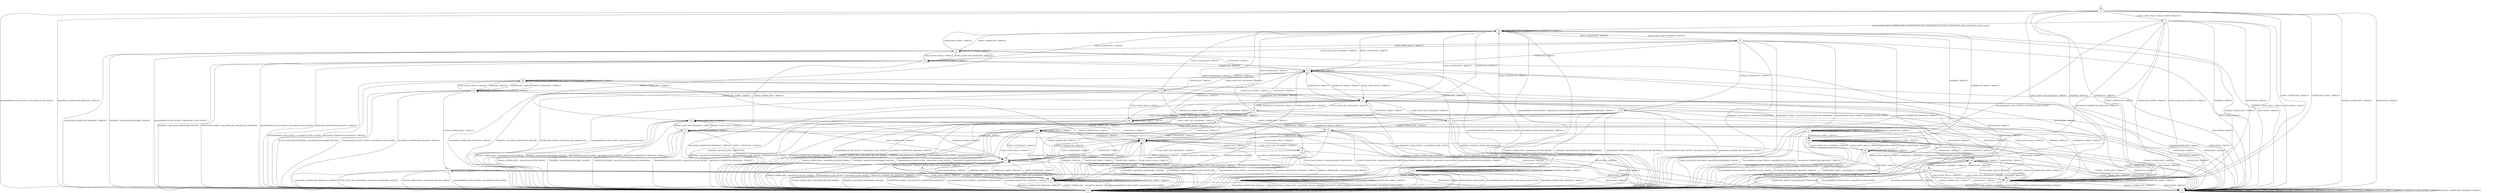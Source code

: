 digraph h3 {
s0 [label="s0"];
s1 [label="s1"];
s2 [label="s2"];
s3 [label="s3"];
s4 [label="s4"];
s5 [label="s5"];
s6 [label="s6"];
s7 [label="s7"];
s25 [label="s25"];
s26 [label="s26"];
s8 [label="s8"];
s9 [label="s9"];
s10 [label="s10"];
s11 [label="s11"];
s27 [label="s27"];
s28 [label="s28"];
s29 [label="s29"];
s12 [label="s12"];
s13 [label="s13"];
s14 [label="s14"];
s15 [label="s15"];
s16 [label="s16"];
s22 [label="s22"];
s30 [label="s30"];
s31 [label="s31"];
s32 [label="s32"];
s17 [label="s17"];
s18 [label="s18"];
s19 [label="s19"];
s20 [label="s20"];
s23 [label="s23"];
s33 [label="s33"];
s34 [label="s34"];
s21 [label="s21"];
s24 [label="s24"];
s35 [label="s35"];
s0 -> s1 [label="ECDH_CLIENT_HELLO / HELLO_VERIFY_REQUEST+"];
s0 -> s2 [label="ECDH_CLIENT_KEY_EXCHANGE / TIMEOUT"];
s0 -> s3 [label="CHANGE_CIPHER_SPEC / TIMEOUT"];
s0 -> s2 [label="FINISHED / TIMEOUT"];
s0 -> s3 [label="APPLICATION / TIMEOUT"];
s0 -> s2 [label="CERTIFICATE / TIMEOUT"];
s0 -> s2 [label="EMPTY_CERTIFICATE / TIMEOUT"];
s0 -> s2 [label="CERTIFICATE_VERIFY / TIMEOUT"];
s0 -> s4 [label="Alert(WARNING,CLOSE_NOTIFY) / Alert(FATAL,CLOSE_NOTIFY)"];
s0 -> s4 [label="Alert(FATAL,UNEXPECTED_MESSAGE) / TIMEOUT"];
s1 -> s5 [label="ECDH_CLIENT_HELLO / SERVER_HELLO,CERTIFICATE,ECDHE_SERVER_KEY_EXCHANGE,CERTIFICATE_REQUEST,SERVER_HELLO_DONE"];
s1 -> s2 [label="ECDH_CLIENT_KEY_EXCHANGE / TIMEOUT"];
s1 -> s3 [label="CHANGE_CIPHER_SPEC / TIMEOUT"];
s1 -> s2 [label="FINISHED / TIMEOUT"];
s1 -> s3 [label="APPLICATION / TIMEOUT"];
s1 -> s2 [label="CERTIFICATE / TIMEOUT"];
s1 -> s2 [label="EMPTY_CERTIFICATE / TIMEOUT"];
s1 -> s2 [label="CERTIFICATE_VERIFY / TIMEOUT"];
s1 -> s4 [label="Alert(WARNING,CLOSE_NOTIFY) / Alert(FATAL,CLOSE_NOTIFY)"];
s1 -> s4 [label="Alert(FATAL,UNEXPECTED_MESSAGE) / TIMEOUT"];
s2 -> s2 [label="ECDH_CLIENT_HELLO / TIMEOUT"];
s2 -> s2 [label="ECDH_CLIENT_KEY_EXCHANGE / TIMEOUT"];
s2 -> s3 [label="CHANGE_CIPHER_SPEC / TIMEOUT"];
s2 -> s2 [label="FINISHED / TIMEOUT"];
s2 -> s3 [label="APPLICATION / TIMEOUT"];
s2 -> s2 [label="CERTIFICATE / TIMEOUT"];
s2 -> s2 [label="EMPTY_CERTIFICATE / TIMEOUT"];
s2 -> s2 [label="CERTIFICATE_VERIFY / TIMEOUT"];
s2 -> s4 [label="Alert(WARNING,CLOSE_NOTIFY) / Alert(FATAL,CLOSE_NOTIFY)"];
s2 -> s4 [label="Alert(FATAL,UNEXPECTED_MESSAGE) / TIMEOUT"];
s3 -> s3 [label="ECDH_CLIENT_HELLO / TIMEOUT"];
s3 -> s3 [label="ECDH_CLIENT_KEY_EXCHANGE / TIMEOUT"];
s3 -> s3 [label="CHANGE_CIPHER_SPEC / TIMEOUT"];
s3 -> s3 [label="FINISHED / TIMEOUT"];
s3 -> s3 [label="APPLICATION / TIMEOUT"];
s3 -> s3 [label="CERTIFICATE / TIMEOUT"];
s3 -> s3 [label="EMPTY_CERTIFICATE / TIMEOUT"];
s3 -> s3 [label="CERTIFICATE_VERIFY / TIMEOUT"];
s3 -> s3 [label="Alert(WARNING,CLOSE_NOTIFY) / TIMEOUT"];
s3 -> s3 [label="Alert(FATAL,UNEXPECTED_MESSAGE) / TIMEOUT"];
s4 -> s4 [label="ECDH_CLIENT_HELLO / SOCKET_CLOSED"];
s4 -> s4 [label="ECDH_CLIENT_KEY_EXCHANGE / SOCKET_CLOSED"];
s4 -> s4 [label="CHANGE_CIPHER_SPEC / SOCKET_CLOSED"];
s4 -> s4 [label="FINISHED / SOCKET_CLOSED"];
s4 -> s4 [label="APPLICATION / SOCKET_CLOSED"];
s4 -> s4 [label="CERTIFICATE / SOCKET_CLOSED"];
s4 -> s4 [label="EMPTY_CERTIFICATE / SOCKET_CLOSED"];
s4 -> s4 [label="CERTIFICATE_VERIFY / SOCKET_CLOSED"];
s4 -> s4 [label="Alert(WARNING,CLOSE_NOTIFY) / SOCKET_CLOSED"];
s4 -> s4 [label="Alert(FATAL,UNEXPECTED_MESSAGE) / SOCKET_CLOSED"];
s5 -> s5 [label="ECDH_CLIENT_HELLO / TIMEOUT"];
s5 -> s6 [label="ECDH_CLIENT_KEY_EXCHANGE / TIMEOUT"];
s5 -> s3 [label="CHANGE_CIPHER_SPEC / TIMEOUT"];
s5 -> s7 [label="FINISHED / TIMEOUT"];
s5 -> s3 [label="APPLICATION / TIMEOUT"];
s5 -> s25 [label="CERTIFICATE / TIMEOUT"];
s5 -> s5 [label="EMPTY_CERTIFICATE / TIMEOUT"];
s5 -> s26 [label="CERTIFICATE_VERIFY / TIMEOUT"];
s5 -> s4 [label="Alert(WARNING,CLOSE_NOTIFY) / Alert(FATAL,CLOSE_NOTIFY)"];
s5 -> s4 [label="Alert(FATAL,UNEXPECTED_MESSAGE) / TIMEOUT"];
s6 -> s8 [label="ECDH_CLIENT_HELLO / TIMEOUT"];
s6 -> s9 [label="ECDH_CLIENT_KEY_EXCHANGE / TIMEOUT"];
s6 -> s10 [label="CHANGE_CIPHER_SPEC / TIMEOUT"];
s6 -> s4 [label="FINISHED / Alert(FATAL,NO_CERTIFICATE_RESERVED)"];
s6 -> s3 [label="APPLICATION / TIMEOUT"];
s6 -> s11 [label="CERTIFICATE / TIMEOUT"];
s6 -> s5 [label="EMPTY_CERTIFICATE / TIMEOUT"];
s6 -> s4 [label="CERTIFICATE_VERIFY / Alert(FATAL,NO_CERTIFICATE_RESERVED)"];
s6 -> s4 [label="Alert(WARNING,CLOSE_NOTIFY) / Alert(FATAL,CLOSE_NOTIFY)"];
s6 -> s4 [label="Alert(FATAL,UNEXPECTED_MESSAGE) / TIMEOUT"];
s7 -> s7 [label="ECDH_CLIENT_HELLO / TIMEOUT"];
s7 -> s4 [label="ECDH_CLIENT_KEY_EXCHANGE / Alert(FATAL,HANDSHAKE_FAILURE)"];
s7 -> s3 [label="CHANGE_CIPHER_SPEC / TIMEOUT"];
s7 -> s7 [label="FINISHED / TIMEOUT"];
s7 -> s3 [label="APPLICATION / TIMEOUT"];
s7 -> s7 [label="CERTIFICATE / TIMEOUT"];
s7 -> s7 [label="EMPTY_CERTIFICATE / TIMEOUT"];
s7 -> s26 [label="CERTIFICATE_VERIFY / TIMEOUT"];
s7 -> s4 [label="Alert(WARNING,CLOSE_NOTIFY) / Alert(FATAL,CLOSE_NOTIFY)"];
s7 -> s4 [label="Alert(FATAL,UNEXPECTED_MESSAGE) / TIMEOUT"];
s25 -> s2 [label="ECDH_CLIENT_HELLO / TIMEOUT"];
s25 -> s27 [label="ECDH_CLIENT_KEY_EXCHANGE / TIMEOUT"];
s25 -> s3 [label="CHANGE_CIPHER_SPEC / TIMEOUT"];
s25 -> s2 [label="FINISHED / TIMEOUT"];
s25 -> s3 [label="APPLICATION / TIMEOUT"];
s25 -> s11 [label="CERTIFICATE / TIMEOUT"];
s25 -> s5 [label="EMPTY_CERTIFICATE / TIMEOUT"];
s25 -> s2 [label="CERTIFICATE_VERIFY / TIMEOUT"];
s25 -> s4 [label="Alert(WARNING,CLOSE_NOTIFY) / Alert(FATAL,CLOSE_NOTIFY)"];
s25 -> s4 [label="Alert(FATAL,UNEXPECTED_MESSAGE) / TIMEOUT"];
s26 -> s26 [label="ECDH_CLIENT_HELLO / TIMEOUT"];
s26 -> s28 [label="ECDH_CLIENT_KEY_EXCHANGE / TIMEOUT"];
s26 -> s3 [label="CHANGE_CIPHER_SPEC / TIMEOUT"];
s26 -> s26 [label="FINISHED / TIMEOUT"];
s26 -> s3 [label="APPLICATION / TIMEOUT"];
s26 -> s29 [label="CERTIFICATE / TIMEOUT"];
s26 -> s26 [label="EMPTY_CERTIFICATE / TIMEOUT"];
s26 -> s26 [label="CERTIFICATE_VERIFY / TIMEOUT"];
s26 -> s4 [label="Alert(WARNING,CLOSE_NOTIFY) / Alert(FATAL,CLOSE_NOTIFY)"];
s26 -> s4 [label="Alert(FATAL,UNEXPECTED_MESSAGE) / TIMEOUT"];
s8 -> s8 [label="ECDH_CLIENT_HELLO / TIMEOUT"];
s8 -> s9 [label="ECDH_CLIENT_KEY_EXCHANGE / TIMEOUT"];
s8 -> s12 [label="CHANGE_CIPHER_SPEC / TIMEOUT"];
s8 -> s4 [label="FINISHED / Alert(FATAL,HANDSHAKE_FAILURE)"];
s8 -> s3 [label="APPLICATION / TIMEOUT"];
s8 -> s11 [label="CERTIFICATE / TIMEOUT"];
s8 -> s5 [label="EMPTY_CERTIFICATE / TIMEOUT"];
s8 -> s5 [label="CERTIFICATE_VERIFY / TIMEOUT"];
s8 -> s4 [label="Alert(WARNING,CLOSE_NOTIFY) / Alert(FATAL,CLOSE_NOTIFY)"];
s8 -> s4 [label="Alert(FATAL,UNEXPECTED_MESSAGE) / TIMEOUT"];
s9 -> s8 [label="ECDH_CLIENT_HELLO / TIMEOUT"];
s9 -> s9 [label="ECDH_CLIENT_KEY_EXCHANGE / TIMEOUT"];
s9 -> s13 [label="CHANGE_CIPHER_SPEC / TIMEOUT"];
s9 -> s4 [label="FINISHED / Alert(FATAL,HANDSHAKE_FAILURE)"];
s9 -> s3 [label="APPLICATION / TIMEOUT"];
s9 -> s11 [label="CERTIFICATE / TIMEOUT"];
s9 -> s5 [label="EMPTY_CERTIFICATE / TIMEOUT"];
s9 -> s4 [label="CERTIFICATE_VERIFY / Alert(FATAL,NO_CERTIFICATE_RESERVED)"];
s9 -> s4 [label="Alert(WARNING,CLOSE_NOTIFY) / Alert(FATAL,CLOSE_NOTIFY)"];
s9 -> s4 [label="Alert(FATAL,UNEXPECTED_MESSAGE) / TIMEOUT"];
s10 -> s12 [label="ECDH_CLIENT_HELLO / TIMEOUT"];
s10 -> s13 [label="ECDH_CLIENT_KEY_EXCHANGE / TIMEOUT"];
s10 -> s4 [label="CHANGE_CIPHER_SPEC / Alert(FATAL,DECODE_ERROR)"];
s10 -> s4 [label="FINISHED / Alert(FATAL,NO_CERTIFICATE_RESERVED)"];
s10 -> s3 [label="APPLICATION / TIMEOUT"];
s10 -> s14 [label="CERTIFICATE / TIMEOUT"];
s10 -> s15 [label="EMPTY_CERTIFICATE / TIMEOUT"];
s10 -> s4 [label="CERTIFICATE_VERIFY / Alert(FATAL,NO_CERTIFICATE_RESERVED)"];
s10 -> s4 [label="Alert(WARNING,CLOSE_NOTIFY) / Alert(FATAL,CLOSE_NOTIFY)"];
s10 -> s4 [label="Alert(FATAL,UNEXPECTED_MESSAGE) / TIMEOUT"];
s11 -> s25 [label="ECDH_CLIENT_HELLO / TIMEOUT"];
s11 -> s16 [label="ECDH_CLIENT_KEY_EXCHANGE / TIMEOUT"];
s11 -> s14 [label="CHANGE_CIPHER_SPEC / TIMEOUT"];
s11 -> s22 [label="FINISHED / TIMEOUT"];
s11 -> s3 [label="APPLICATION / TIMEOUT"];
s11 -> s11 [label="CERTIFICATE / TIMEOUT"];
s11 -> s5 [label="EMPTY_CERTIFICATE / TIMEOUT"];
s11 -> s25 [label="CERTIFICATE_VERIFY / TIMEOUT"];
s11 -> s4 [label="Alert(WARNING,CLOSE_NOTIFY) / Alert(FATAL,CLOSE_NOTIFY)"];
s11 -> s4 [label="Alert(FATAL,UNEXPECTED_MESSAGE) / TIMEOUT"];
s27 -> s20 [label="ECDH_CLIENT_HELLO / TIMEOUT"];
s27 -> s25 [label="ECDH_CLIENT_KEY_EXCHANGE / TIMEOUT"];
s27 -> s30 [label="CHANGE_CIPHER_SPEC / TIMEOUT"];
s27 -> s4 [label="FINISHED / Alert(FATAL,BAD_CERTIFICATE)"];
s27 -> s3 [label="APPLICATION / TIMEOUT"];
s27 -> s11 [label="CERTIFICATE / TIMEOUT"];
s27 -> s5 [label="EMPTY_CERTIFICATE / TIMEOUT"];
s27 -> s31 [label="CERTIFICATE_VERIFY / TIMEOUT"];
s27 -> s4 [label="Alert(WARNING,CLOSE_NOTIFY) / Alert(FATAL,CLOSE_NOTIFY)"];
s27 -> s4 [label="Alert(FATAL,UNEXPECTED_MESSAGE) / TIMEOUT"];
s28 -> s26 [label="ECDH_CLIENT_HELLO / TIMEOUT"];
s28 -> s28 [label="ECDH_CLIENT_KEY_EXCHANGE / TIMEOUT"];
s28 -> s3 [label="CHANGE_CIPHER_SPEC / TIMEOUT"];
s28 -> s26 [label="FINISHED / TIMEOUT"];
s28 -> s3 [label="APPLICATION / TIMEOUT"];
s28 -> s29 [label="CERTIFICATE / TIMEOUT"];
s28 -> s26 [label="EMPTY_CERTIFICATE / TIMEOUT"];
s28 -> s4 [label="CERTIFICATE_VERIFY / Alert(FATAL,NO_CERTIFICATE_RESERVED)"];
s28 -> s4 [label="Alert(WARNING,CLOSE_NOTIFY) / Alert(FATAL,CLOSE_NOTIFY)"];
s28 -> s4 [label="Alert(FATAL,UNEXPECTED_MESSAGE) / TIMEOUT"];
s29 -> s2 [label="ECDH_CLIENT_HELLO / TIMEOUT"];
s29 -> s32 [label="ECDH_CLIENT_KEY_EXCHANGE / TIMEOUT"];
s29 -> s3 [label="CHANGE_CIPHER_SPEC / TIMEOUT"];
s29 -> s2 [label="FINISHED / TIMEOUT"];
s29 -> s3 [label="APPLICATION / TIMEOUT"];
s29 -> s29 [label="CERTIFICATE / TIMEOUT"];
s29 -> s26 [label="EMPTY_CERTIFICATE / TIMEOUT"];
s29 -> s2 [label="CERTIFICATE_VERIFY / TIMEOUT"];
s29 -> s4 [label="Alert(WARNING,CLOSE_NOTIFY) / Alert(FATAL,CLOSE_NOTIFY)"];
s29 -> s4 [label="Alert(FATAL,UNEXPECTED_MESSAGE) / TIMEOUT"];
s12 -> s12 [label="ECDH_CLIENT_HELLO / TIMEOUT"];
s12 -> s13 [label="ECDH_CLIENT_KEY_EXCHANGE / TIMEOUT"];
s12 -> s4 [label="CHANGE_CIPHER_SPEC / Alert(FATAL,DECODE_ERROR)"];
s12 -> s4 [label="FINISHED / Alert(FATAL,HANDSHAKE_FAILURE)"];
s12 -> s3 [label="APPLICATION / TIMEOUT"];
s12 -> s14 [label="CERTIFICATE / TIMEOUT"];
s12 -> s15 [label="EMPTY_CERTIFICATE / TIMEOUT"];
s12 -> s15 [label="CERTIFICATE_VERIFY / TIMEOUT"];
s12 -> s4 [label="Alert(WARNING,CLOSE_NOTIFY) / Alert(FATAL,CLOSE_NOTIFY)"];
s12 -> s4 [label="Alert(FATAL,UNEXPECTED_MESSAGE) / TIMEOUT"];
s13 -> s12 [label="ECDH_CLIENT_HELLO / TIMEOUT"];
s13 -> s13 [label="ECDH_CLIENT_KEY_EXCHANGE / TIMEOUT"];
s13 -> s4 [label="CHANGE_CIPHER_SPEC / Alert(FATAL,DECODE_ERROR)"];
s13 -> s4 [label="FINISHED / Alert(FATAL,HANDSHAKE_FAILURE)"];
s13 -> s3 [label="APPLICATION / TIMEOUT"];
s13 -> s14 [label="CERTIFICATE / TIMEOUT"];
s13 -> s15 [label="EMPTY_CERTIFICATE / TIMEOUT"];
s13 -> s4 [label="CERTIFICATE_VERIFY / Alert(FATAL,NO_CERTIFICATE_RESERVED)"];
s13 -> s4 [label="Alert(WARNING,CLOSE_NOTIFY) / Alert(FATAL,CLOSE_NOTIFY)"];
s13 -> s4 [label="Alert(FATAL,UNEXPECTED_MESSAGE) / TIMEOUT"];
s14 -> s17 [label="ECDH_CLIENT_HELLO / TIMEOUT"];
s14 -> s18 [label="ECDH_CLIENT_KEY_EXCHANGE / TIMEOUT"];
s14 -> s4 [label="CHANGE_CIPHER_SPEC / Alert(FATAL,DECODE_ERROR)"];
s14 -> s17 [label="FINISHED / TIMEOUT"];
s14 -> s3 [label="APPLICATION / TIMEOUT"];
s14 -> s14 [label="CERTIFICATE / TIMEOUT"];
s14 -> s15 [label="EMPTY_CERTIFICATE / TIMEOUT"];
s14 -> s17 [label="CERTIFICATE_VERIFY / TIMEOUT"];
s14 -> s4 [label="Alert(WARNING,CLOSE_NOTIFY) / Alert(FATAL,CLOSE_NOTIFY)"];
s14 -> s4 [label="Alert(FATAL,UNEXPECTED_MESSAGE) / TIMEOUT"];
s15 -> s17 [label="ECDH_CLIENT_HELLO / TIMEOUT"];
s15 -> s19 [label="ECDH_CLIENT_KEY_EXCHANGE / TIMEOUT"];
s15 -> s4 [label="CHANGE_CIPHER_SPEC / Alert(FATAL,DECODE_ERROR)"];
s15 -> s17 [label="FINISHED / TIMEOUT"];
s15 -> s3 [label="APPLICATION / TIMEOUT"];
s15 -> s14 [label="CERTIFICATE / TIMEOUT"];
s15 -> s15 [label="EMPTY_CERTIFICATE / TIMEOUT"];
s15 -> s17 [label="CERTIFICATE_VERIFY / TIMEOUT"];
s15 -> s4 [label="Alert(WARNING,CLOSE_NOTIFY) / Alert(FATAL,CLOSE_NOTIFY)"];
s15 -> s4 [label="Alert(FATAL,UNEXPECTED_MESSAGE) / TIMEOUT"];
s16 -> s20 [label="ECDH_CLIENT_HELLO / TIMEOUT"];
s16 -> s25 [label="ECDH_CLIENT_KEY_EXCHANGE / TIMEOUT"];
s16 -> s18 [label="CHANGE_CIPHER_SPEC / TIMEOUT"];
s16 -> s4 [label="FINISHED / Alert(FATAL,HANDSHAKE_FAILURE)"];
s16 -> s3 [label="APPLICATION / TIMEOUT"];
s16 -> s11 [label="CERTIFICATE / TIMEOUT"];
s16 -> s5 [label="EMPTY_CERTIFICATE / TIMEOUT"];
s16 -> s4 [label="CERTIFICATE_VERIFY / Alert(FATAL,BAD_CERTIFICATE)"];
s16 -> s4 [label="Alert(WARNING,CLOSE_NOTIFY) / Alert(FATAL,CLOSE_NOTIFY)"];
s16 -> s4 [label="Alert(FATAL,UNEXPECTED_MESSAGE) / TIMEOUT"];
s22 -> s22 [label="ECDH_CLIENT_HELLO / TIMEOUT"];
s22 -> s22 [label="ECDH_CLIENT_KEY_EXCHANGE / TIMEOUT"];
s22 -> s17 [label="CHANGE_CIPHER_SPEC / TIMEOUT"];
s22 -> s22 [label="FINISHED / TIMEOUT"];
s22 -> s3 [label="APPLICATION / TIMEOUT"];
s22 -> s23 [label="CERTIFICATE / TIMEOUT"];
s22 -> s23 [label="EMPTY_CERTIFICATE / TIMEOUT"];
s22 -> s25 [label="CERTIFICATE_VERIFY / TIMEOUT"];
s22 -> s4 [label="Alert(WARNING,CLOSE_NOTIFY) / Alert(FATAL,CLOSE_NOTIFY)"];
s22 -> s4 [label="Alert(FATAL,UNEXPECTED_MESSAGE) / TIMEOUT"];
s30 -> s21 [label="ECDH_CLIENT_HELLO / TIMEOUT"];
s30 -> s17 [label="ECDH_CLIENT_KEY_EXCHANGE / TIMEOUT"];
s30 -> s4 [label="CHANGE_CIPHER_SPEC / Alert(FATAL,DECODE_ERROR)"];
s30 -> s4 [label="FINISHED / Alert(FATAL,BAD_CERTIFICATE)"];
s30 -> s3 [label="APPLICATION / TIMEOUT"];
s30 -> s14 [label="CERTIFICATE / TIMEOUT"];
s30 -> s15 [label="EMPTY_CERTIFICATE / TIMEOUT"];
s30 -> s33 [label="CERTIFICATE_VERIFY / TIMEOUT"];
s30 -> s4 [label="Alert(WARNING,CLOSE_NOTIFY) / Alert(FATAL,CLOSE_NOTIFY)"];
s30 -> s4 [label="Alert(FATAL,UNEXPECTED_MESSAGE) / TIMEOUT"];
s31 -> s4 [label="ECDH_CLIENT_HELLO / Alert(FATAL,BAD_CERTIFICATE)"];
s31 -> s25 [label="ECDH_CLIENT_KEY_EXCHANGE / TIMEOUT"];
s31 -> s33 [label="CHANGE_CIPHER_SPEC / TIMEOUT"];
s31 -> s34 [label="FINISHED / CHANGE_CIPHER_SPEC,FINISHED"];
s31 -> s3 [label="APPLICATION / TIMEOUT"];
s31 -> s11 [label="CERTIFICATE / TIMEOUT"];
s31 -> s5 [label="EMPTY_CERTIFICATE / TIMEOUT"];
s31 -> s25 [label="CERTIFICATE_VERIFY / TIMEOUT"];
s31 -> s4 [label="Alert(WARNING,CLOSE_NOTIFY) / Alert(FATAL,CLOSE_NOTIFY)"];
s31 -> s4 [label="Alert(FATAL,UNEXPECTED_MESSAGE) / TIMEOUT"];
s32 -> s2 [label="ECDH_CLIENT_HELLO / TIMEOUT"];
s32 -> s2 [label="ECDH_CLIENT_KEY_EXCHANGE / TIMEOUT"];
s32 -> s3 [label="CHANGE_CIPHER_SPEC / TIMEOUT"];
s32 -> s2 [label="FINISHED / TIMEOUT"];
s32 -> s3 [label="APPLICATION / TIMEOUT"];
s32 -> s29 [label="CERTIFICATE / TIMEOUT"];
s32 -> s26 [label="EMPTY_CERTIFICATE / TIMEOUT"];
s32 -> s4 [label="CERTIFICATE_VERIFY / Alert(FATAL,BAD_CERTIFICATE)"];
s32 -> s4 [label="Alert(WARNING,CLOSE_NOTIFY) / Alert(FATAL,CLOSE_NOTIFY)"];
s32 -> s4 [label="Alert(FATAL,UNEXPECTED_MESSAGE) / TIMEOUT"];
s17 -> s17 [label="ECDH_CLIENT_HELLO / TIMEOUT"];
s17 -> s17 [label="ECDH_CLIENT_KEY_EXCHANGE / TIMEOUT"];
s17 -> s4 [label="CHANGE_CIPHER_SPEC / Alert(FATAL,DECODE_ERROR)"];
s17 -> s17 [label="FINISHED / TIMEOUT"];
s17 -> s3 [label="APPLICATION / TIMEOUT"];
s17 -> s14 [label="CERTIFICATE / TIMEOUT"];
s17 -> s15 [label="EMPTY_CERTIFICATE / TIMEOUT"];
s17 -> s17 [label="CERTIFICATE_VERIFY / TIMEOUT"];
s17 -> s4 [label="Alert(WARNING,CLOSE_NOTIFY) / Alert(FATAL,CLOSE_NOTIFY)"];
s17 -> s4 [label="Alert(FATAL,UNEXPECTED_MESSAGE) / TIMEOUT"];
s18 -> s21 [label="ECDH_CLIENT_HELLO / TIMEOUT"];
s18 -> s17 [label="ECDH_CLIENT_KEY_EXCHANGE / TIMEOUT"];
s18 -> s4 [label="CHANGE_CIPHER_SPEC / Alert(FATAL,DECODE_ERROR)"];
s18 -> s4 [label="FINISHED / Alert(FATAL,HANDSHAKE_FAILURE)"];
s18 -> s3 [label="APPLICATION / TIMEOUT"];
s18 -> s14 [label="CERTIFICATE / TIMEOUT"];
s18 -> s15 [label="EMPTY_CERTIFICATE / TIMEOUT"];
s18 -> s4 [label="CERTIFICATE_VERIFY / Alert(FATAL,BAD_CERTIFICATE)"];
s18 -> s4 [label="Alert(WARNING,CLOSE_NOTIFY) / Alert(FATAL,CLOSE_NOTIFY)"];
s18 -> s4 [label="Alert(FATAL,UNEXPECTED_MESSAGE) / TIMEOUT"];
s19 -> s21 [label="ECDH_CLIENT_HELLO / TIMEOUT"];
s19 -> s17 [label="ECDH_CLIENT_KEY_EXCHANGE / TIMEOUT"];
s19 -> s4 [label="CHANGE_CIPHER_SPEC / Alert(FATAL,DECODE_ERROR)"];
s19 -> s4 [label="FINISHED / Alert(FATAL,HANDSHAKE_FAILURE)"];
s19 -> s3 [label="APPLICATION / TIMEOUT"];
s19 -> s14 [label="CERTIFICATE / TIMEOUT"];
s19 -> s15 [label="EMPTY_CERTIFICATE / TIMEOUT"];
s19 -> s4 [label="CERTIFICATE_VERIFY / Alert(FATAL,NO_CERTIFICATE_RESERVED)"];
s19 -> s4 [label="Alert(WARNING,CLOSE_NOTIFY) / Alert(FATAL,CLOSE_NOTIFY)"];
s19 -> s4 [label="Alert(FATAL,UNEXPECTED_MESSAGE) / TIMEOUT"];
s20 -> s20 [label="ECDH_CLIENT_HELLO / TIMEOUT"];
s20 -> s25 [label="ECDH_CLIENT_KEY_EXCHANGE / TIMEOUT"];
s20 -> s21 [label="CHANGE_CIPHER_SPEC / TIMEOUT"];
s20 -> s4 [label="FINISHED / Alert(FATAL,HANDSHAKE_FAILURE)"];
s20 -> s3 [label="APPLICATION / TIMEOUT"];
s20 -> s11 [label="CERTIFICATE / TIMEOUT"];
s20 -> s5 [label="EMPTY_CERTIFICATE / TIMEOUT"];
s20 -> s25 [label="CERTIFICATE_VERIFY / TIMEOUT"];
s20 -> s4 [label="Alert(WARNING,CLOSE_NOTIFY) / Alert(FATAL,CLOSE_NOTIFY)"];
s20 -> s4 [label="Alert(FATAL,UNEXPECTED_MESSAGE) / TIMEOUT"];
s23 -> s22 [label="ECDH_CLIENT_HELLO / TIMEOUT"];
s23 -> s4 [label="ECDH_CLIENT_KEY_EXCHANGE / Alert(FATAL,HANDSHAKE_FAILURE)"];
s23 -> s24 [label="CHANGE_CIPHER_SPEC / TIMEOUT"];
s23 -> s22 [label="FINISHED / TIMEOUT"];
s23 -> s3 [label="APPLICATION / TIMEOUT"];
s23 -> s23 [label="CERTIFICATE / TIMEOUT"];
s23 -> s23 [label="EMPTY_CERTIFICATE / TIMEOUT"];
s23 -> s25 [label="CERTIFICATE_VERIFY / TIMEOUT"];
s23 -> s4 [label="Alert(WARNING,CLOSE_NOTIFY) / Alert(FATAL,CLOSE_NOTIFY)"];
s23 -> s4 [label="Alert(FATAL,UNEXPECTED_MESSAGE) / TIMEOUT"];
s33 -> s4 [label="ECDH_CLIENT_HELLO / Alert(FATAL,BAD_CERTIFICATE)"];
s33 -> s17 [label="ECDH_CLIENT_KEY_EXCHANGE / TIMEOUT"];
s33 -> s4 [label="CHANGE_CIPHER_SPEC / Alert(FATAL,DECODE_ERROR)"];
s33 -> s35 [label="FINISHED / CHANGE_CIPHER_SPEC,FINISHED"];
s33 -> s3 [label="APPLICATION / TIMEOUT"];
s33 -> s14 [label="CERTIFICATE / TIMEOUT"];
s33 -> s15 [label="EMPTY_CERTIFICATE / TIMEOUT"];
s33 -> s17 [label="CERTIFICATE_VERIFY / TIMEOUT"];
s33 -> s4 [label="Alert(WARNING,CLOSE_NOTIFY) / Alert(FATAL,CLOSE_NOTIFY)"];
s33 -> s4 [label="Alert(FATAL,UNEXPECTED_MESSAGE) / TIMEOUT"];
s34 -> s34 [label="ECDH_CLIENT_HELLO / TIMEOUT"];
s34 -> s34 [label="ECDH_CLIENT_KEY_EXCHANGE / TIMEOUT"];
s34 -> s35 [label="CHANGE_CIPHER_SPEC / TIMEOUT"];
s34 -> s34 [label="FINISHED / TIMEOUT"];
s34 -> s4 [label="APPLICATION / APPLICATION"];
s34 -> s34 [label="CERTIFICATE / TIMEOUT"];
s34 -> s34 [label="EMPTY_CERTIFICATE / TIMEOUT"];
s34 -> s34 [label="CERTIFICATE_VERIFY / TIMEOUT"];
s34 -> s4 [label="Alert(WARNING,CLOSE_NOTIFY) / Alert(FATAL,CLOSE_NOTIFY)"];
s34 -> s4 [label="Alert(FATAL,UNEXPECTED_MESSAGE) / TIMEOUT"];
s21 -> s21 [label="ECDH_CLIENT_HELLO / TIMEOUT"];
s21 -> s17 [label="ECDH_CLIENT_KEY_EXCHANGE / TIMEOUT"];
s21 -> s4 [label="CHANGE_CIPHER_SPEC / Alert(FATAL,DECODE_ERROR)"];
s21 -> s4 [label="FINISHED / Alert(FATAL,HANDSHAKE_FAILURE)"];
s21 -> s3 [label="APPLICATION / TIMEOUT"];
s21 -> s14 [label="CERTIFICATE / TIMEOUT"];
s21 -> s15 [label="EMPTY_CERTIFICATE / TIMEOUT"];
s21 -> s17 [label="CERTIFICATE_VERIFY / TIMEOUT"];
s21 -> s4 [label="Alert(WARNING,CLOSE_NOTIFY) / Alert(FATAL,CLOSE_NOTIFY)"];
s21 -> s4 [label="Alert(FATAL,UNEXPECTED_MESSAGE) / TIMEOUT"];
s24 -> s17 [label="ECDH_CLIENT_HELLO / TIMEOUT"];
s24 -> s4 [label="ECDH_CLIENT_KEY_EXCHANGE / Alert(FATAL,HANDSHAKE_FAILURE)"];
s24 -> s4 [label="CHANGE_CIPHER_SPEC / Alert(FATAL,DECODE_ERROR)"];
s24 -> s17 [label="FINISHED / TIMEOUT"];
s24 -> s3 [label="APPLICATION / TIMEOUT"];
s24 -> s24 [label="CERTIFICATE / TIMEOUT"];
s24 -> s24 [label="EMPTY_CERTIFICATE / TIMEOUT"];
s24 -> s17 [label="CERTIFICATE_VERIFY / TIMEOUT"];
s24 -> s4 [label="Alert(WARNING,CLOSE_NOTIFY) / Alert(FATAL,CLOSE_NOTIFY)"];
s24 -> s4 [label="Alert(FATAL,UNEXPECTED_MESSAGE) / TIMEOUT"];
s35 -> s35 [label="ECDH_CLIENT_HELLO / TIMEOUT"];
s35 -> s35 [label="ECDH_CLIENT_KEY_EXCHANGE / TIMEOUT"];
s35 -> s4 [label="CHANGE_CIPHER_SPEC / Alert(FATAL,DECODE_ERROR)"];
s35 -> s35 [label="FINISHED / TIMEOUT"];
s35 -> s4 [label="APPLICATION / APPLICATION"];
s35 -> s35 [label="CERTIFICATE / TIMEOUT"];
s35 -> s35 [label="EMPTY_CERTIFICATE / TIMEOUT"];
s35 -> s35 [label="CERTIFICATE_VERIFY / TIMEOUT"];
s35 -> s4 [label="Alert(WARNING,CLOSE_NOTIFY) / Alert(FATAL,CLOSE_NOTIFY)"];
s35 -> s4 [label="Alert(FATAL,UNEXPECTED_MESSAGE) / TIMEOUT"];
__start0 [shape=none, label=""];
__start0 -> s0 [label=""];
}

